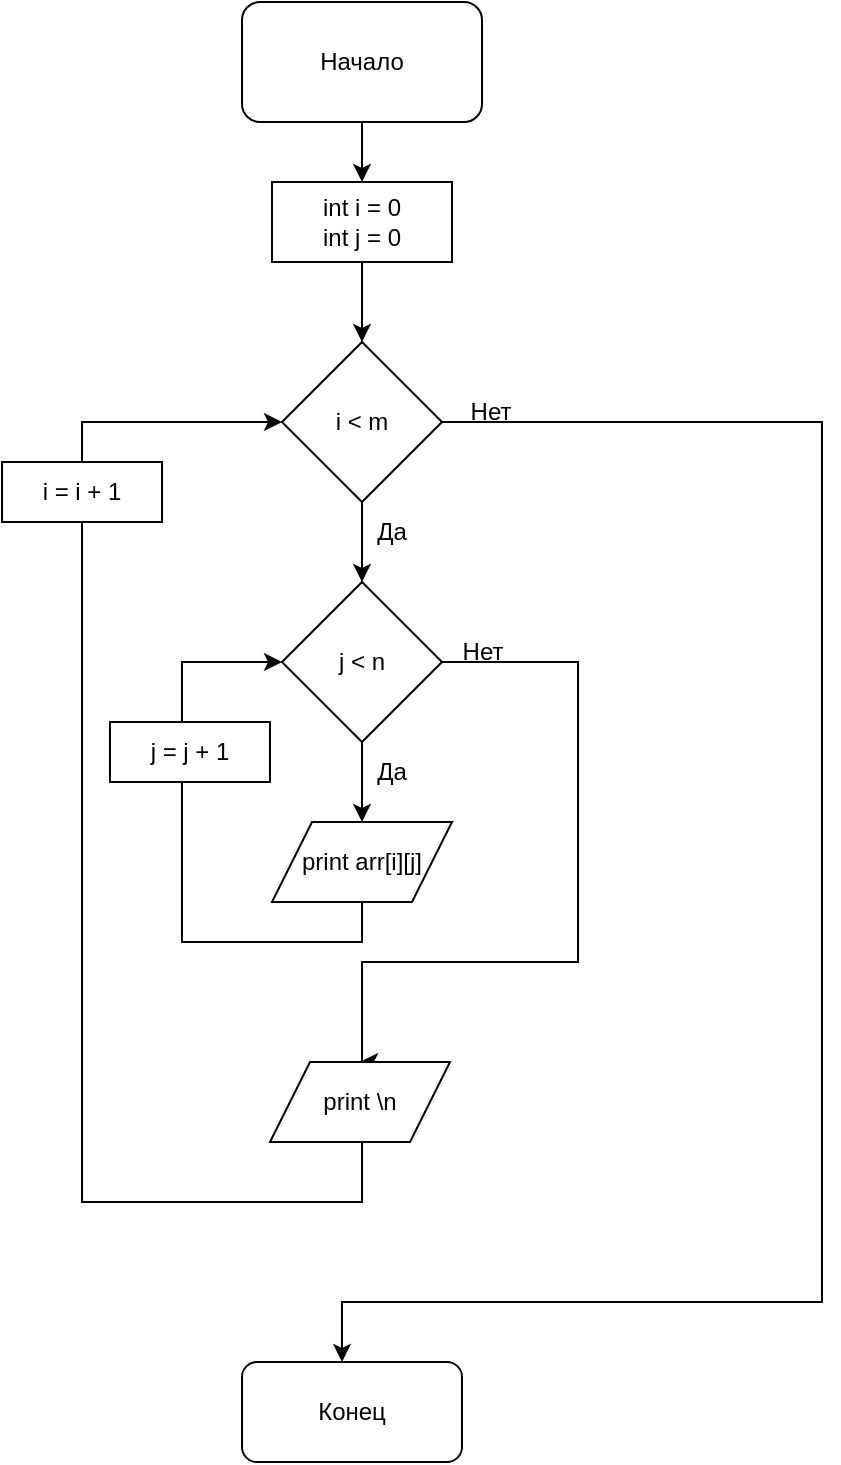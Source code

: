 <mxfile version="22.0.8" type="device">
  <diagram name="Страница — 1" id="OYYu51WUdfQv2pOjEXPC">
    <mxGraphModel dx="1434" dy="758" grid="1" gridSize="10" guides="1" tooltips="1" connect="1" arrows="1" fold="1" page="1" pageScale="1" pageWidth="827" pageHeight="1169" math="0" shadow="0">
      <root>
        <mxCell id="0" />
        <mxCell id="1" parent="0" />
        <mxCell id="IUP87bgruuTujr9QRJt0-1" style="edgeStyle=orthogonalEdgeStyle;rounded=0;orthogonalLoop=1;jettySize=auto;html=1;" edge="1" parent="1" source="IUP87bgruuTujr9QRJt0-2">
          <mxGeometry relative="1" as="geometry">
            <mxPoint x="370" y="140" as="targetPoint" />
          </mxGeometry>
        </mxCell>
        <mxCell id="IUP87bgruuTujr9QRJt0-2" value="Начало" style="rounded=1;whiteSpace=wrap;html=1;" vertex="1" parent="1">
          <mxGeometry x="310" y="50" width="120" height="60" as="geometry" />
        </mxCell>
        <mxCell id="IUP87bgruuTujr9QRJt0-11" value="" style="edgeStyle=orthogonalEdgeStyle;rounded=0;orthogonalLoop=1;jettySize=auto;html=1;" edge="1" parent="1" source="IUP87bgruuTujr9QRJt0-5" target="IUP87bgruuTujr9QRJt0-8">
          <mxGeometry relative="1" as="geometry" />
        </mxCell>
        <mxCell id="IUP87bgruuTujr9QRJt0-5" value="int i = 0&lt;br&gt;int j = 0" style="rounded=0;whiteSpace=wrap;html=1;" vertex="1" parent="1">
          <mxGeometry x="325" y="140" width="90" height="40" as="geometry" />
        </mxCell>
        <mxCell id="IUP87bgruuTujr9QRJt0-7" style="edgeStyle=orthogonalEdgeStyle;rounded=0;orthogonalLoop=1;jettySize=auto;html=1;entryX=0.5;entryY=0;entryDx=0;entryDy=0;" edge="1" parent="1" source="IUP87bgruuTujr9QRJt0-8" target="IUP87bgruuTujr9QRJt0-9">
          <mxGeometry relative="1" as="geometry" />
        </mxCell>
        <mxCell id="IUP87bgruuTujr9QRJt0-18" style="edgeStyle=orthogonalEdgeStyle;rounded=0;orthogonalLoop=1;jettySize=auto;html=1;" edge="1" parent="1" source="IUP87bgruuTujr9QRJt0-8">
          <mxGeometry relative="1" as="geometry">
            <mxPoint x="360" y="730" as="targetPoint" />
            <Array as="points">
              <mxPoint x="600" y="260" />
              <mxPoint x="360" y="700" />
            </Array>
          </mxGeometry>
        </mxCell>
        <mxCell id="IUP87bgruuTujr9QRJt0-8" value="i &amp;lt; m" style="rhombus;whiteSpace=wrap;html=1;" vertex="1" parent="1">
          <mxGeometry x="330" y="220" width="80" height="80" as="geometry" />
        </mxCell>
        <mxCell id="IUP87bgruuTujr9QRJt0-13" value="" style="edgeStyle=orthogonalEdgeStyle;rounded=0;orthogonalLoop=1;jettySize=auto;html=1;" edge="1" parent="1" source="IUP87bgruuTujr9QRJt0-9" target="IUP87bgruuTujr9QRJt0-12">
          <mxGeometry relative="1" as="geometry" />
        </mxCell>
        <mxCell id="IUP87bgruuTujr9QRJt0-19" style="edgeStyle=orthogonalEdgeStyle;rounded=0;orthogonalLoop=1;jettySize=auto;html=1;entryX=0.5;entryY=0;entryDx=0;entryDy=0;" edge="1" parent="1" target="IUP87bgruuTujr9QRJt0-15">
          <mxGeometry relative="1" as="geometry">
            <mxPoint x="370.02" y="567" as="targetPoint" />
            <mxPoint x="408" y="380" as="sourcePoint" />
            <Array as="points">
              <mxPoint x="478" y="380" />
              <mxPoint x="478" y="530" />
              <mxPoint x="370" y="530" />
              <mxPoint x="370" y="580" />
            </Array>
          </mxGeometry>
        </mxCell>
        <mxCell id="IUP87bgruuTujr9QRJt0-9" value="j &amp;lt; n" style="rhombus;whiteSpace=wrap;html=1;" vertex="1" parent="1">
          <mxGeometry x="330" y="340" width="80" height="80" as="geometry" />
        </mxCell>
        <mxCell id="IUP87bgruuTujr9QRJt0-10" value="Да" style="text;html=1;strokeColor=none;fillColor=none;align=center;verticalAlign=middle;whiteSpace=wrap;rounded=0;" vertex="1" parent="1">
          <mxGeometry x="355" y="300" width="60" height="30" as="geometry" />
        </mxCell>
        <mxCell id="IUP87bgruuTujr9QRJt0-21" style="edgeStyle=orthogonalEdgeStyle;rounded=0;orthogonalLoop=1;jettySize=auto;html=1;entryX=0;entryY=0.5;entryDx=0;entryDy=0;" edge="1" parent="1" source="IUP87bgruuTujr9QRJt0-25" target="IUP87bgruuTujr9QRJt0-9">
          <mxGeometry relative="1" as="geometry">
            <mxPoint x="280" y="380" as="targetPoint" />
            <Array as="points">
              <mxPoint x="280" y="380" />
            </Array>
          </mxGeometry>
        </mxCell>
        <mxCell id="IUP87bgruuTujr9QRJt0-12" value="print arr[i][j]" style="shape=parallelogram;perimeter=parallelogramPerimeter;whiteSpace=wrap;html=1;fixedSize=1;" vertex="1" parent="1">
          <mxGeometry x="325" y="460" width="90" height="40" as="geometry" />
        </mxCell>
        <mxCell id="IUP87bgruuTujr9QRJt0-14" value="Да" style="text;html=1;strokeColor=none;fillColor=none;align=center;verticalAlign=middle;whiteSpace=wrap;rounded=0;" vertex="1" parent="1">
          <mxGeometry x="355" y="420" width="60" height="30" as="geometry" />
        </mxCell>
        <mxCell id="IUP87bgruuTujr9QRJt0-17" style="edgeStyle=orthogonalEdgeStyle;rounded=0;orthogonalLoop=1;jettySize=auto;html=1;entryX=0;entryY=0.5;entryDx=0;entryDy=0;" edge="1" parent="1" source="IUP87bgruuTujr9QRJt0-15" target="IUP87bgruuTujr9QRJt0-8">
          <mxGeometry relative="1" as="geometry">
            <mxPoint x="230" y="260" as="targetPoint" />
            <Array as="points">
              <mxPoint x="370" y="650" />
              <mxPoint x="230" y="650" />
              <mxPoint x="230" y="260" />
            </Array>
          </mxGeometry>
        </mxCell>
        <mxCell id="IUP87bgruuTujr9QRJt0-15" value="print \n" style="shape=parallelogram;perimeter=parallelogramPerimeter;whiteSpace=wrap;html=1;fixedSize=1;" vertex="1" parent="1">
          <mxGeometry x="324" y="580" width="90" height="40" as="geometry" />
        </mxCell>
        <mxCell id="IUP87bgruuTujr9QRJt0-20" value="Конец" style="rounded=1;whiteSpace=wrap;html=1;" vertex="1" parent="1">
          <mxGeometry x="310" y="730" width="110" height="50" as="geometry" />
        </mxCell>
        <mxCell id="IUP87bgruuTujr9QRJt0-22" value="Нет" style="text;html=1;align=center;verticalAlign=middle;resizable=0;points=[];autosize=1;strokeColor=none;fillColor=none;" vertex="1" parent="1">
          <mxGeometry x="414" y="240" width="40" height="30" as="geometry" />
        </mxCell>
        <mxCell id="IUP87bgruuTujr9QRJt0-23" value="Нет" style="text;html=1;align=center;verticalAlign=middle;resizable=0;points=[];autosize=1;strokeColor=none;fillColor=none;" vertex="1" parent="1">
          <mxGeometry x="410" y="360" width="40" height="30" as="geometry" />
        </mxCell>
        <mxCell id="IUP87bgruuTujr9QRJt0-26" value="" style="edgeStyle=orthogonalEdgeStyle;rounded=0;orthogonalLoop=1;jettySize=auto;html=1;entryX=0;entryY=0.5;entryDx=0;entryDy=0;" edge="1" parent="1" source="IUP87bgruuTujr9QRJt0-12" target="IUP87bgruuTujr9QRJt0-25">
          <mxGeometry relative="1" as="geometry">
            <mxPoint x="330" y="380" as="targetPoint" />
            <mxPoint x="370" y="500" as="sourcePoint" />
            <Array as="points">
              <mxPoint x="370" y="520" />
              <mxPoint x="280" y="520" />
            </Array>
          </mxGeometry>
        </mxCell>
        <mxCell id="IUP87bgruuTujr9QRJt0-25" value="j = j + 1" style="rounded=0;whiteSpace=wrap;html=1;" vertex="1" parent="1">
          <mxGeometry x="244" y="410" width="80" height="30" as="geometry" />
        </mxCell>
        <mxCell id="IUP87bgruuTujr9QRJt0-27" value="i = i + 1" style="rounded=0;whiteSpace=wrap;html=1;" vertex="1" parent="1">
          <mxGeometry x="190" y="280" width="80" height="30" as="geometry" />
        </mxCell>
      </root>
    </mxGraphModel>
  </diagram>
</mxfile>
